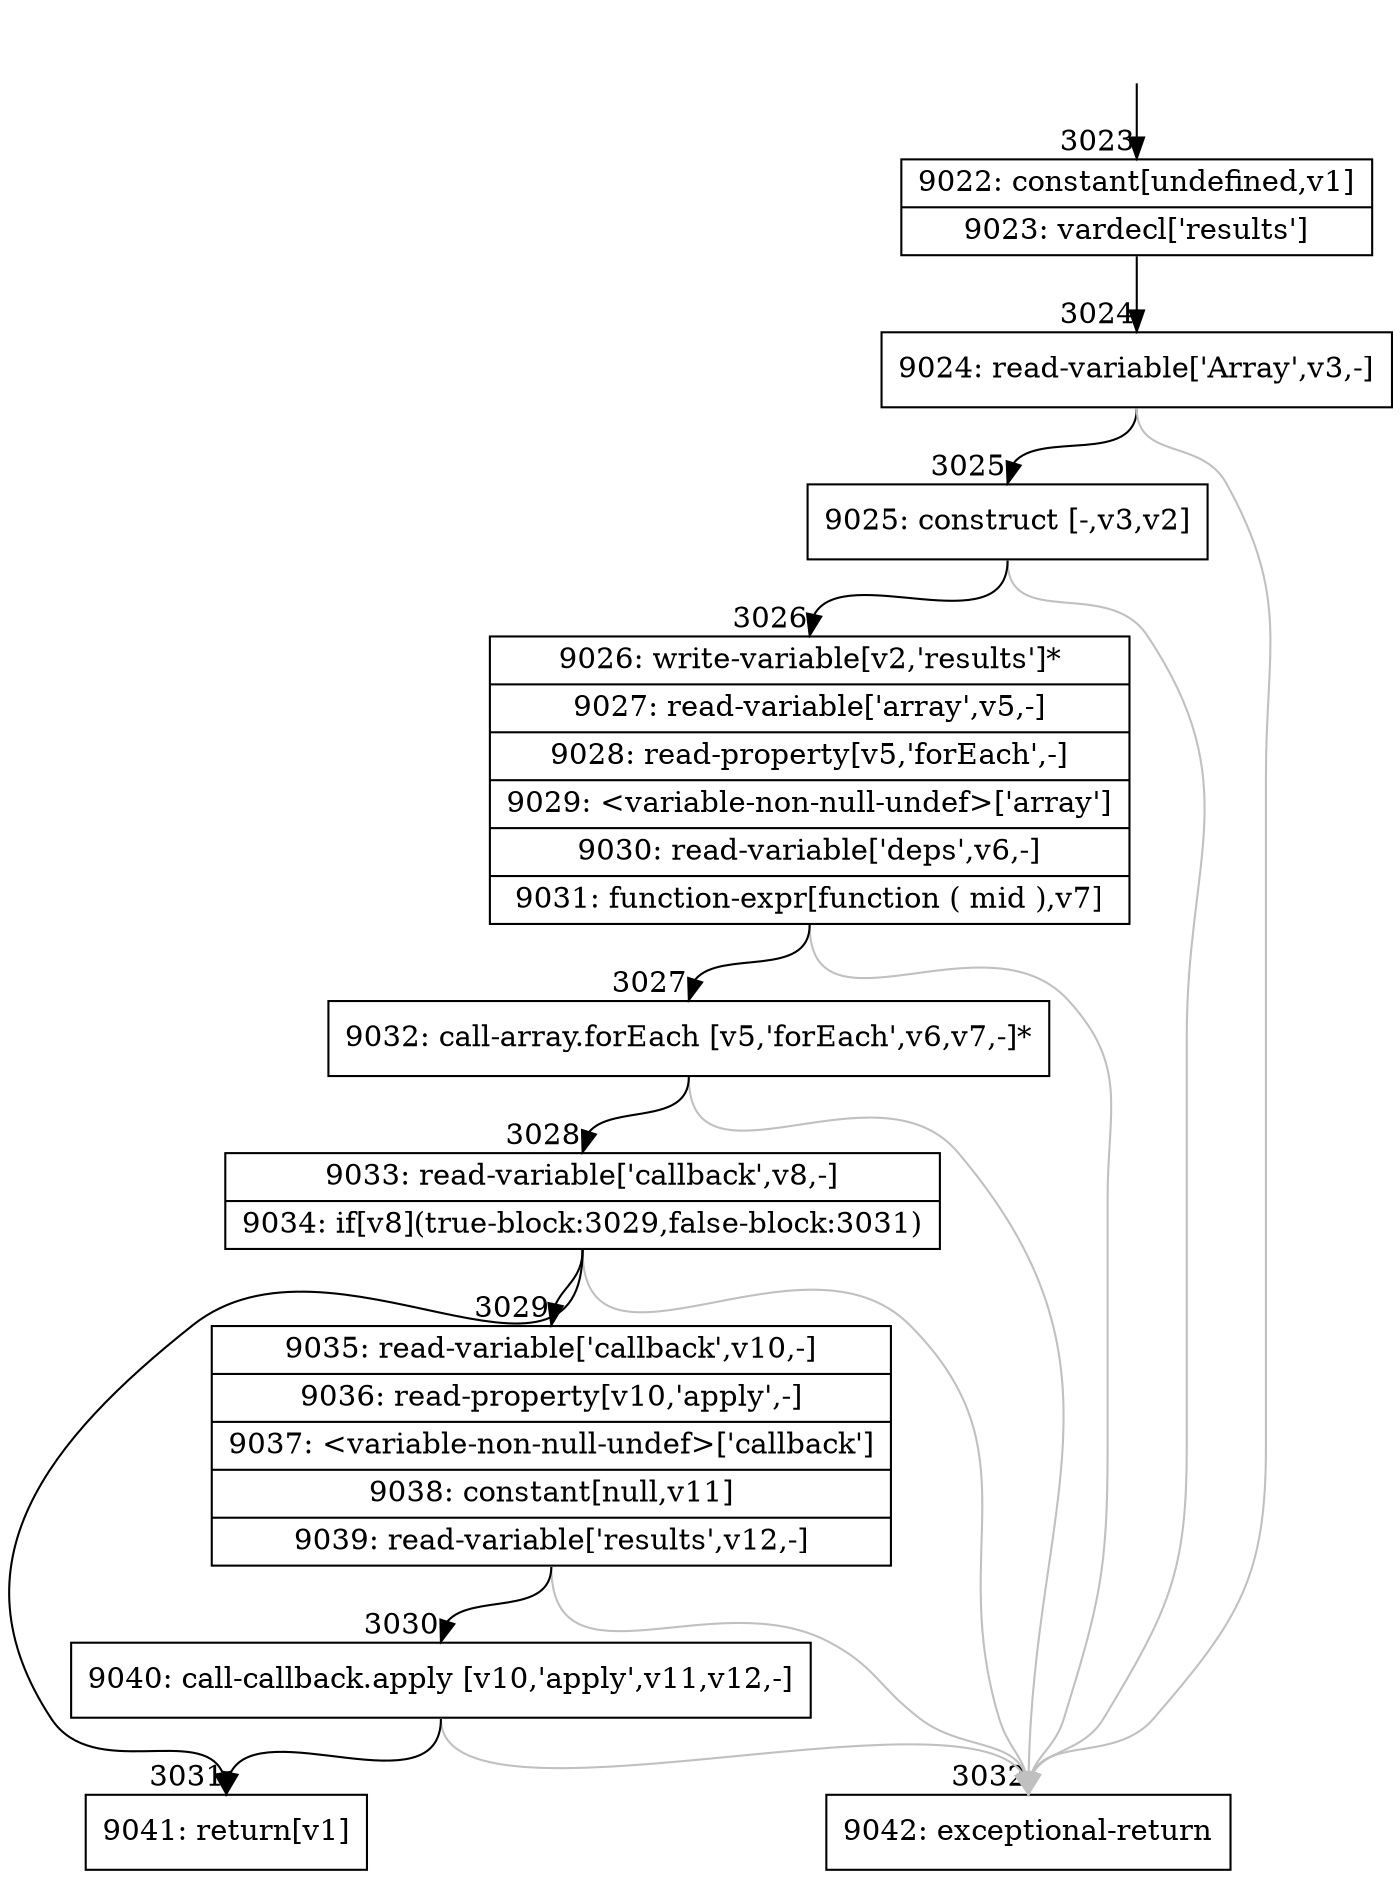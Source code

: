 digraph {
rankdir="TD"
BB_entry183[shape=none,label=""];
BB_entry183 -> BB3023 [tailport=s, headport=n, headlabel="    3023"]
BB3023 [shape=record label="{9022: constant[undefined,v1]|9023: vardecl['results']}" ] 
BB3023 -> BB3024 [tailport=s, headport=n, headlabel="      3024"]
BB3024 [shape=record label="{9024: read-variable['Array',v3,-]}" ] 
BB3024 -> BB3025 [tailport=s, headport=n, headlabel="      3025"]
BB3024 -> BB3032 [tailport=s, headport=n, color=gray, headlabel="      3032"]
BB3025 [shape=record label="{9025: construct [-,v3,v2]}" ] 
BB3025 -> BB3026 [tailport=s, headport=n, headlabel="      3026"]
BB3025 -> BB3032 [tailport=s, headport=n, color=gray]
BB3026 [shape=record label="{9026: write-variable[v2,'results']*|9027: read-variable['array',v5,-]|9028: read-property[v5,'forEach',-]|9029: \<variable-non-null-undef\>['array']|9030: read-variable['deps',v6,-]|9031: function-expr[function ( mid ),v7]}" ] 
BB3026 -> BB3027 [tailport=s, headport=n, headlabel="      3027"]
BB3026 -> BB3032 [tailport=s, headport=n, color=gray]
BB3027 [shape=record label="{9032: call-array.forEach [v5,'forEach',v6,v7,-]*}" ] 
BB3027 -> BB3028 [tailport=s, headport=n, headlabel="      3028"]
BB3027 -> BB3032 [tailport=s, headport=n, color=gray]
BB3028 [shape=record label="{9033: read-variable['callback',v8,-]|9034: if[v8](true-block:3029,false-block:3031)}" ] 
BB3028 -> BB3031 [tailport=s, headport=n, headlabel="      3031"]
BB3028 -> BB3029 [tailport=s, headport=n, headlabel="      3029"]
BB3028 -> BB3032 [tailport=s, headport=n, color=gray]
BB3029 [shape=record label="{9035: read-variable['callback',v10,-]|9036: read-property[v10,'apply',-]|9037: \<variable-non-null-undef\>['callback']|9038: constant[null,v11]|9039: read-variable['results',v12,-]}" ] 
BB3029 -> BB3030 [tailport=s, headport=n, headlabel="      3030"]
BB3029 -> BB3032 [tailport=s, headport=n, color=gray]
BB3030 [shape=record label="{9040: call-callback.apply [v10,'apply',v11,v12,-]}" ] 
BB3030 -> BB3031 [tailport=s, headport=n]
BB3030 -> BB3032 [tailport=s, headport=n, color=gray]
BB3031 [shape=record label="{9041: return[v1]}" ] 
BB3032 [shape=record label="{9042: exceptional-return}" ] 
//#$~ 3426
}

